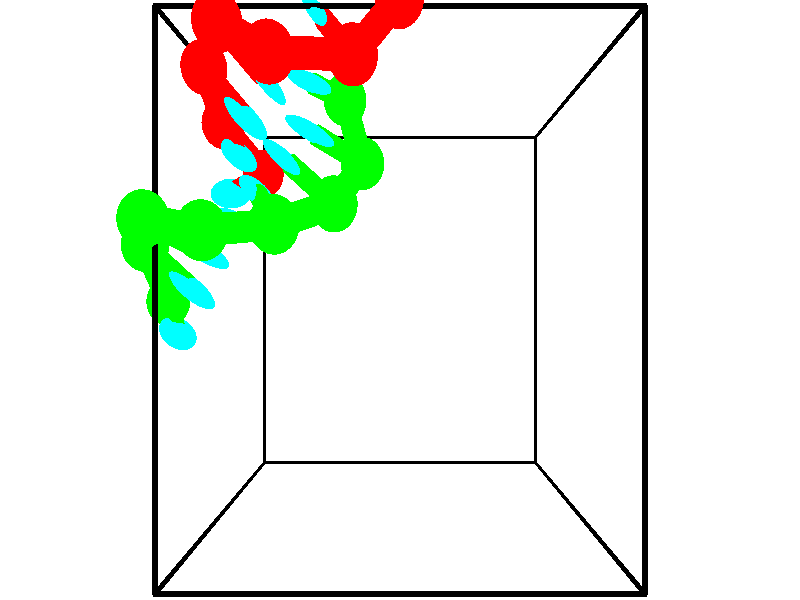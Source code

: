 // switches for output
#declare DRAW_BASES = 1; // possible values are 0, 1; only relevant for DNA ribbons
#declare DRAW_BASES_TYPE = 3; // possible values are 1, 2, 3; only relevant for DNA ribbons
#declare DRAW_FOG = 0; // set to 1 to enable fog

#include "colors.inc"

#include "transforms.inc"
background { rgb <1, 1, 1>}

#default {
   normal{
       ripples 0.25
       frequency 0.20
       turbulence 0.2
       lambda 5
   }
	finish {
		phong 0.1
		phong_size 40.
	}
}

// original window dimensions: 1024x640


// camera settings

camera {
	sky <-0, 1, 0>
	up <-0, 1, 0>
	right 1.6 * <1, 0, 0>
	location <2.5, 2.5, 11.1562>
	look_at <2.5, 2.5, 2.5>
	direction <0, 0, -8.6562>
	angle 67.0682
}


# declare cpy_camera_pos = <2.5, 2.5, 11.1562>;
# if (DRAW_FOG = 1)
fog {
	fog_type 2
	up vnormalize(cpy_camera_pos)
	color rgbt<1,1,1,0.3>
	distance 1e-5
	fog_alt 3e-3
	fog_offset 4
}
# end


// LIGHTS

# declare lum = 6;
global_settings {
	ambient_light rgb lum * <0.05, 0.05, 0.05>
	max_trace_level 15
}# declare cpy_direct_light_amount = 0.25;
light_source
{	1000 * <-1, -1, 1>,
	rgb lum * cpy_direct_light_amount
	parallel
}

light_source
{	1000 * <1, 1, -1>,
	rgb lum * cpy_direct_light_amount
	parallel
}

// strand 0

// nucleotide -1

// particle -1
sphere {
	<2.516380, 5.572993, 4.477072> 0.250000
	pigment { color rgbt <1,0,0,0> }
	no_shadow
}
cylinder {
	<2.287773, 5.631958, 4.799969>,  <2.150609, 5.667337, 4.993707>, 0.100000
	pigment { color rgbt <1,0,0,0> }
	no_shadow
}
cylinder {
	<2.287773, 5.631958, 4.799969>,  <2.516380, 5.572993, 4.477072>, 0.100000
	pigment { color rgbt <1,0,0,0> }
	no_shadow
}

// particle -1
sphere {
	<2.287773, 5.631958, 4.799969> 0.100000
	pigment { color rgbt <1,0,0,0> }
	no_shadow
}
sphere {
	0, 1
	scale<0.080000,0.200000,0.300000>
	matrix <-0.587022, -0.760829, -0.276667,
		0.573388, -0.631988, 0.521361,
		-0.571517, 0.147413, 0.807241,
		2.116318, 5.676182, 5.042141>
	pigment { color rgbt <0,1,1,0> }
	no_shadow
}
cylinder {
	<2.492468, 5.040418, 5.073192>,  <2.516380, 5.572993, 4.477072>, 0.130000
	pigment { color rgbt <1,0,0,0> }
	no_shadow
}

// nucleotide -1

// particle -1
sphere {
	<2.492468, 5.040418, 5.073192> 0.250000
	pigment { color rgbt <1,0,0,0> }
	no_shadow
}
cylinder {
	<2.142128, 5.220390, 5.003393>,  <1.931924, 5.328374, 4.961514>, 0.100000
	pigment { color rgbt <1,0,0,0> }
	no_shadow
}
cylinder {
	<2.142128, 5.220390, 5.003393>,  <2.492468, 5.040418, 5.073192>, 0.100000
	pigment { color rgbt <1,0,0,0> }
	no_shadow
}

// particle -1
sphere {
	<2.142128, 5.220390, 5.003393> 0.100000
	pigment { color rgbt <1,0,0,0> }
	no_shadow
}
sphere {
	0, 1
	scale<0.080000,0.200000,0.300000>
	matrix <-0.399814, -0.879024, -0.259742,
		-0.270253, -0.157729, 0.949782,
		-0.875850, 0.449932, -0.174496,
		1.879373, 5.355370, 4.951044>
	pigment { color rgbt <0,1,1,0> }
	no_shadow
}
cylinder {
	<2.032149, 4.517193, 5.198552>,  <2.492468, 5.040418, 5.073192>, 0.130000
	pigment { color rgbt <1,0,0,0> }
	no_shadow
}

// nucleotide -1

// particle -1
sphere {
	<2.032149, 4.517193, 5.198552> 0.250000
	pigment { color rgbt <1,0,0,0> }
	no_shadow
}
cylinder {
	<1.824478, 4.783852, 4.984621>,  <1.699876, 4.943847, 4.856263>, 0.100000
	pigment { color rgbt <1,0,0,0> }
	no_shadow
}
cylinder {
	<1.824478, 4.783852, 4.984621>,  <2.032149, 4.517193, 5.198552>, 0.100000
	pigment { color rgbt <1,0,0,0> }
	no_shadow
}

// particle -1
sphere {
	<1.824478, 4.783852, 4.984621> 0.100000
	pigment { color rgbt <1,0,0,0> }
	no_shadow
}
sphere {
	0, 1
	scale<0.080000,0.200000,0.300000>
	matrix <-0.644133, -0.716499, -0.267809,
		-0.561736, 0.205459, 0.801398,
		-0.519177, 0.666645, -0.534827,
		1.668725, 4.983845, 4.824173>
	pigment { color rgbt <0,1,1,0> }
	no_shadow
}
cylinder {
	<1.233722, 4.486040, 5.356660>,  <2.032149, 4.517193, 5.198552>, 0.130000
	pigment { color rgbt <1,0,0,0> }
	no_shadow
}

// nucleotide -1

// particle -1
sphere {
	<1.233722, 4.486040, 5.356660> 0.250000
	pigment { color rgbt <1,0,0,0> }
	no_shadow
}
cylinder {
	<1.291195, 4.613811, 4.981998>,  <1.325679, 4.690475, 4.757202>, 0.100000
	pigment { color rgbt <1,0,0,0> }
	no_shadow
}
cylinder {
	<1.291195, 4.613811, 4.981998>,  <1.233722, 4.486040, 5.356660>, 0.100000
	pigment { color rgbt <1,0,0,0> }
	no_shadow
}

// particle -1
sphere {
	<1.291195, 4.613811, 4.981998> 0.100000
	pigment { color rgbt <1,0,0,0> }
	no_shadow
}
sphere {
	0, 1
	scale<0.080000,0.200000,0.300000>
	matrix <-0.789573, -0.533584, -0.303089,
		-0.596599, 0.783105, 0.175546,
		0.143682, 0.319429, -0.936654,
		1.334300, 4.709640, 4.701002>
	pigment { color rgbt <0,1,1,0> }
	no_shadow
}
cylinder {
	<0.651519, 4.844944, 5.053455>,  <1.233722, 4.486040, 5.356660>, 0.130000
	pigment { color rgbt <1,0,0,0> }
	no_shadow
}

// nucleotide -1

// particle -1
sphere {
	<0.651519, 4.844944, 5.053455> 0.250000
	pigment { color rgbt <1,0,0,0> }
	no_shadow
}
cylinder {
	<0.873981, 4.643375, 4.789106>,  <1.007459, 4.522434, 4.630497>, 0.100000
	pigment { color rgbt <1,0,0,0> }
	no_shadow
}
cylinder {
	<0.873981, 4.643375, 4.789106>,  <0.651519, 4.844944, 5.053455>, 0.100000
	pigment { color rgbt <1,0,0,0> }
	no_shadow
}

// particle -1
sphere {
	<0.873981, 4.643375, 4.789106> 0.100000
	pigment { color rgbt <1,0,0,0> }
	no_shadow
}
sphere {
	0, 1
	scale<0.080000,0.200000,0.300000>
	matrix <-0.755498, -0.637891, -0.149391,
		-0.346282, 0.582372, -0.735480,
		0.556157, -0.503922, -0.660872,
		1.040829, 4.492198, 4.590845>
	pigment { color rgbt <0,1,1,0> }
	no_shadow
}
cylinder {
	<0.311288, 4.664476, 4.411220>,  <0.651519, 4.844944, 5.053455>, 0.130000
	pigment { color rgbt <1,0,0,0> }
	no_shadow
}

// nucleotide -1

// particle -1
sphere {
	<0.311288, 4.664476, 4.411220> 0.250000
	pigment { color rgbt <1,0,0,0> }
	no_shadow
}
cylinder {
	<0.591984, 4.385601, 4.469858>,  <0.760401, 4.218276, 4.505041>, 0.100000
	pigment { color rgbt <1,0,0,0> }
	no_shadow
}
cylinder {
	<0.591984, 4.385601, 4.469858>,  <0.311288, 4.664476, 4.411220>, 0.100000
	pigment { color rgbt <1,0,0,0> }
	no_shadow
}

// particle -1
sphere {
	<0.591984, 4.385601, 4.469858> 0.100000
	pigment { color rgbt <1,0,0,0> }
	no_shadow
}
sphere {
	0, 1
	scale<0.080000,0.200000,0.300000>
	matrix <-0.606718, -0.692680, -0.389985,
		0.373437, 0.184725, -0.909077,
		0.701740, -0.697188, 0.146596,
		0.802506, 4.176445, 4.513837>
	pigment { color rgbt <0,1,1,0> }
	no_shadow
}
cylinder {
	<0.338972, 4.289578, 3.785561>,  <0.311288, 4.664476, 4.411220>, 0.130000
	pigment { color rgbt <1,0,0,0> }
	no_shadow
}

// nucleotide -1

// particle -1
sphere {
	<0.338972, 4.289578, 3.785561> 0.250000
	pigment { color rgbt <1,0,0,0> }
	no_shadow
}
cylinder {
	<0.521797, 4.055477, 4.053463>,  <0.631492, 3.915016, 4.214204>, 0.100000
	pigment { color rgbt <1,0,0,0> }
	no_shadow
}
cylinder {
	<0.521797, 4.055477, 4.053463>,  <0.338972, 4.289578, 3.785561>, 0.100000
	pigment { color rgbt <1,0,0,0> }
	no_shadow
}

// particle -1
sphere {
	<0.521797, 4.055477, 4.053463> 0.100000
	pigment { color rgbt <1,0,0,0> }
	no_shadow
}
sphere {
	0, 1
	scale<0.080000,0.200000,0.300000>
	matrix <-0.455420, -0.800806, -0.388976,
		0.763994, -0.127234, -0.632554,
		0.457062, -0.585253, 0.669756,
		0.658916, 3.879901, 4.254390>
	pigment { color rgbt <0,1,1,0> }
	no_shadow
}
cylinder {
	<0.765185, 3.839729, 3.477765>,  <0.338972, 4.289578, 3.785561>, 0.130000
	pigment { color rgbt <1,0,0,0> }
	no_shadow
}

// nucleotide -1

// particle -1
sphere {
	<0.765185, 3.839729, 3.477765> 0.250000
	pigment { color rgbt <1,0,0,0> }
	no_shadow
}
cylinder {
	<0.626179, 3.671864, 3.813173>,  <0.542775, 3.571144, 4.014418>, 0.100000
	pigment { color rgbt <1,0,0,0> }
	no_shadow
}
cylinder {
	<0.626179, 3.671864, 3.813173>,  <0.765185, 3.839729, 3.477765>, 0.100000
	pigment { color rgbt <1,0,0,0> }
	no_shadow
}

// particle -1
sphere {
	<0.626179, 3.671864, 3.813173> 0.100000
	pigment { color rgbt <1,0,0,0> }
	no_shadow
}
sphere {
	0, 1
	scale<0.080000,0.200000,0.300000>
	matrix <-0.361126, -0.765374, -0.532720,
		0.865345, -0.487940, 0.114428,
		-0.347515, -0.419664, 0.838520,
		0.521924, 3.545964, 4.064729>
	pigment { color rgbt <0,1,1,0> }
	no_shadow
}
// strand 1

// nucleotide -1

// particle -1
sphere {
	<-0.325909, 2.487499, 3.785295> 0.250000
	pigment { color rgbt <0,1,0,0> }
	no_shadow
}
cylinder {
	<-0.145119, 2.316986, 4.098728>,  <-0.036645, 2.214679, 4.286788>, 0.100000
	pigment { color rgbt <0,1,0,0> }
	no_shadow
}
cylinder {
	<-0.145119, 2.316986, 4.098728>,  <-0.325909, 2.487499, 3.785295>, 0.100000
	pigment { color rgbt <0,1,0,0> }
	no_shadow
}

// particle -1
sphere {
	<-0.145119, 2.316986, 4.098728> 0.100000
	pigment { color rgbt <0,1,0,0> }
	no_shadow
}
sphere {
	0, 1
	scale<0.080000,0.200000,0.300000>
	matrix <0.327328, 0.896406, 0.298853,
		-0.829804, 0.121414, 0.544687,
		0.451976, -0.426281, 0.783583,
		-0.009526, 2.189102, 4.333803>
	pigment { color rgbt <0,1,1,0> }
	no_shadow
}
cylinder {
	<-0.360032, 3.011754, 4.378898>,  <-0.325909, 2.487499, 3.785295>, 0.130000
	pigment { color rgbt <0,1,0,0> }
	no_shadow
}

// nucleotide -1

// particle -1
sphere {
	<-0.360032, 3.011754, 4.378898> 0.250000
	pigment { color rgbt <0,1,0,0> }
	no_shadow
}
cylinder {
	<-0.040176, 2.778221, 4.435064>,  <0.151737, 2.638102, 4.468764>, 0.100000
	pigment { color rgbt <0,1,0,0> }
	no_shadow
}
cylinder {
	<-0.040176, 2.778221, 4.435064>,  <-0.360032, 3.011754, 4.378898>, 0.100000
	pigment { color rgbt <0,1,0,0> }
	no_shadow
}

// particle -1
sphere {
	<-0.040176, 2.778221, 4.435064> 0.100000
	pigment { color rgbt <0,1,0,0> }
	no_shadow
}
sphere {
	0, 1
	scale<0.080000,0.200000,0.300000>
	matrix <0.560166, 0.809510, 0.175804,
		-0.216309, -0.061923, 0.974359,
		0.799640, -0.583831, 0.140417,
		0.199716, 2.603072, 4.477190>
	pigment { color rgbt <0,1,1,0> }
	no_shadow
}
cylinder {
	<-0.107418, 3.185201, 5.022117>,  <-0.360032, 3.011754, 4.378898>, 0.130000
	pigment { color rgbt <0,1,0,0> }
	no_shadow
}

// nucleotide -1

// particle -1
sphere {
	<-0.107418, 3.185201, 5.022117> 0.250000
	pigment { color rgbt <0,1,0,0> }
	no_shadow
}
cylinder {
	<0.165115, 3.042946, 4.766209>,  <0.328635, 2.957592, 4.612664>, 0.100000
	pigment { color rgbt <0,1,0,0> }
	no_shadow
}
cylinder {
	<0.165115, 3.042946, 4.766209>,  <-0.107418, 3.185201, 5.022117>, 0.100000
	pigment { color rgbt <0,1,0,0> }
	no_shadow
}

// particle -1
sphere {
	<0.165115, 3.042946, 4.766209> 0.100000
	pigment { color rgbt <0,1,0,0> }
	no_shadow
}
sphere {
	0, 1
	scale<0.080000,0.200000,0.300000>
	matrix <0.546591, 0.828534, 0.121531,
		0.486850, -0.432495, 0.758897,
		0.681333, -0.355639, -0.639770,
		0.369515, 2.936254, 4.574278>
	pigment { color rgbt <0,1,1,0> }
	no_shadow
}
cylinder {
	<0.571719, 3.064201, 5.286113>,  <-0.107418, 3.185201, 5.022117>, 0.130000
	pigment { color rgbt <0,1,0,0> }
	no_shadow
}

// nucleotide -1

// particle -1
sphere {
	<0.571719, 3.064201, 5.286113> 0.250000
	pigment { color rgbt <0,1,0,0> }
	no_shadow
}
cylinder {
	<0.629303, 3.138992, 4.897409>,  <0.663853, 3.183867, 4.664187>, 0.100000
	pigment { color rgbt <0,1,0,0> }
	no_shadow
}
cylinder {
	<0.629303, 3.138992, 4.897409>,  <0.571719, 3.064201, 5.286113>, 0.100000
	pigment { color rgbt <0,1,0,0> }
	no_shadow
}

// particle -1
sphere {
	<0.629303, 3.138992, 4.897409> 0.100000
	pigment { color rgbt <0,1,0,0> }
	no_shadow
}
sphere {
	0, 1
	scale<0.080000,0.200000,0.300000>
	matrix <0.606212, 0.759499, 0.235943,
		0.782166, -0.623058, -0.004011,
		0.143960, 0.186978, -0.971759,
		0.672491, 3.195086, 4.605882>
	pigment { color rgbt <0,1,1,0> }
	no_shadow
}
cylinder {
	<1.243927, 3.126928, 5.143470>,  <0.571719, 3.064201, 5.286113>, 0.130000
	pigment { color rgbt <0,1,0,0> }
	no_shadow
}

// nucleotide -1

// particle -1
sphere {
	<1.243927, 3.126928, 5.143470> 0.250000
	pigment { color rgbt <0,1,0,0> }
	no_shadow
}
cylinder {
	<1.074318, 3.326607, 4.841209>,  <0.972553, 3.446414, 4.659853>, 0.100000
	pigment { color rgbt <0,1,0,0> }
	no_shadow
}
cylinder {
	<1.074318, 3.326607, 4.841209>,  <1.243927, 3.126928, 5.143470>, 0.100000
	pigment { color rgbt <0,1,0,0> }
	no_shadow
}

// particle -1
sphere {
	<1.074318, 3.326607, 4.841209> 0.100000
	pigment { color rgbt <0,1,0,0> }
	no_shadow
}
sphere {
	0, 1
	scale<0.080000,0.200000,0.300000>
	matrix <0.543228, 0.807802, 0.228824,
		0.724644, -0.313464, -0.613702,
		-0.424022, 0.499196, -0.755651,
		0.947111, 3.476366, 4.614514>
	pigment { color rgbt <0,1,1,0> }
	no_shadow
}
cylinder {
	<1.800233, 3.347344, 4.759804>,  <1.243927, 3.126928, 5.143470>, 0.130000
	pigment { color rgbt <0,1,0,0> }
	no_shadow
}

// nucleotide -1

// particle -1
sphere {
	<1.800233, 3.347344, 4.759804> 0.250000
	pigment { color rgbt <0,1,0,0> }
	no_shadow
}
cylinder {
	<1.489128, 3.586021, 4.680767>,  <1.302465, 3.729228, 4.633345>, 0.100000
	pigment { color rgbt <0,1,0,0> }
	no_shadow
}
cylinder {
	<1.489128, 3.586021, 4.680767>,  <1.800233, 3.347344, 4.759804>, 0.100000
	pigment { color rgbt <0,1,0,0> }
	no_shadow
}

// particle -1
sphere {
	<1.489128, 3.586021, 4.680767> 0.100000
	pigment { color rgbt <0,1,0,0> }
	no_shadow
}
sphere {
	0, 1
	scale<0.080000,0.200000,0.300000>
	matrix <0.591402, 0.801168, 0.091511,
		0.212909, -0.045682, -0.976004,
		-0.777762, 0.596694, -0.197592,
		1.255799, 3.765029, 4.621490>
	pigment { color rgbt <0,1,1,0> }
	no_shadow
}
cylinder {
	<2.068491, 3.807502, 4.212629>,  <1.800233, 3.347344, 4.759804>, 0.130000
	pigment { color rgbt <0,1,0,0> }
	no_shadow
}

// nucleotide -1

// particle -1
sphere {
	<2.068491, 3.807502, 4.212629> 0.250000
	pigment { color rgbt <0,1,0,0> }
	no_shadow
}
cylinder {
	<1.759033, 3.931351, 4.433756>,  <1.573358, 4.005660, 4.566432>, 0.100000
	pigment { color rgbt <0,1,0,0> }
	no_shadow
}
cylinder {
	<1.759033, 3.931351, 4.433756>,  <2.068491, 3.807502, 4.212629>, 0.100000
	pigment { color rgbt <0,1,0,0> }
	no_shadow
}

// particle -1
sphere {
	<1.759033, 3.931351, 4.433756> 0.100000
	pigment { color rgbt <0,1,0,0> }
	no_shadow
}
sphere {
	0, 1
	scale<0.080000,0.200000,0.300000>
	matrix <0.405429, 0.912387, 0.056371,
		-0.486930, 0.267740, -0.831393,
		-0.773645, 0.309622, 0.552818,
		1.526940, 4.024237, 4.599601>
	pigment { color rgbt <0,1,1,0> }
	no_shadow
}
cylinder {
	<1.855372, 4.454163, 4.075561>,  <2.068491, 3.807502, 4.212629>, 0.130000
	pigment { color rgbt <0,1,0,0> }
	no_shadow
}

// nucleotide -1

// particle -1
sphere {
	<1.855372, 4.454163, 4.075561> 0.250000
	pigment { color rgbt <0,1,0,0> }
	no_shadow
}
cylinder {
	<1.672058, 4.447380, 4.431019>,  <1.562070, 4.443311, 4.644293>, 0.100000
	pigment { color rgbt <0,1,0,0> }
	no_shadow
}
cylinder {
	<1.672058, 4.447380, 4.431019>,  <1.855372, 4.454163, 4.075561>, 0.100000
	pigment { color rgbt <0,1,0,0> }
	no_shadow
}

// particle -1
sphere {
	<1.672058, 4.447380, 4.431019> 0.100000
	pigment { color rgbt <0,1,0,0> }
	no_shadow
}
sphere {
	0, 1
	scale<0.080000,0.200000,0.300000>
	matrix <0.277783, 0.947001, 0.161326,
		-0.844282, 0.320783, -0.429285,
		-0.458284, -0.016956, 0.888644,
		1.534573, 4.442293, 4.697612>
	pigment { color rgbt <0,1,1,0> }
	no_shadow
}
// box output
cylinder {
	<0.000000, 0.000000, 0.000000>,  <5.000000, 0.000000, 0.000000>, 0.025000
	pigment { color rgbt <0,0,0,0> }
	no_shadow
}
cylinder {
	<0.000000, 0.000000, 0.000000>,  <0.000000, 5.000000, 0.000000>, 0.025000
	pigment { color rgbt <0,0,0,0> }
	no_shadow
}
cylinder {
	<0.000000, 0.000000, 0.000000>,  <0.000000, 0.000000, 5.000000>, 0.025000
	pigment { color rgbt <0,0,0,0> }
	no_shadow
}
cylinder {
	<5.000000, 5.000000, 5.000000>,  <0.000000, 5.000000, 5.000000>, 0.025000
	pigment { color rgbt <0,0,0,0> }
	no_shadow
}
cylinder {
	<5.000000, 5.000000, 5.000000>,  <5.000000, 0.000000, 5.000000>, 0.025000
	pigment { color rgbt <0,0,0,0> }
	no_shadow
}
cylinder {
	<5.000000, 5.000000, 5.000000>,  <5.000000, 5.000000, 0.000000>, 0.025000
	pigment { color rgbt <0,0,0,0> }
	no_shadow
}
cylinder {
	<0.000000, 0.000000, 5.000000>,  <0.000000, 5.000000, 5.000000>, 0.025000
	pigment { color rgbt <0,0,0,0> }
	no_shadow
}
cylinder {
	<0.000000, 0.000000, 5.000000>,  <5.000000, 0.000000, 5.000000>, 0.025000
	pigment { color rgbt <0,0,0,0> }
	no_shadow
}
cylinder {
	<5.000000, 5.000000, 0.000000>,  <0.000000, 5.000000, 0.000000>, 0.025000
	pigment { color rgbt <0,0,0,0> }
	no_shadow
}
cylinder {
	<5.000000, 5.000000, 0.000000>,  <5.000000, 0.000000, 0.000000>, 0.025000
	pigment { color rgbt <0,0,0,0> }
	no_shadow
}
cylinder {
	<5.000000, 0.000000, 5.000000>,  <5.000000, 0.000000, 0.000000>, 0.025000
	pigment { color rgbt <0,0,0,0> }
	no_shadow
}
cylinder {
	<0.000000, 5.000000, 0.000000>,  <0.000000, 5.000000, 5.000000>, 0.025000
	pigment { color rgbt <0,0,0,0> }
	no_shadow
}
// end of box output
